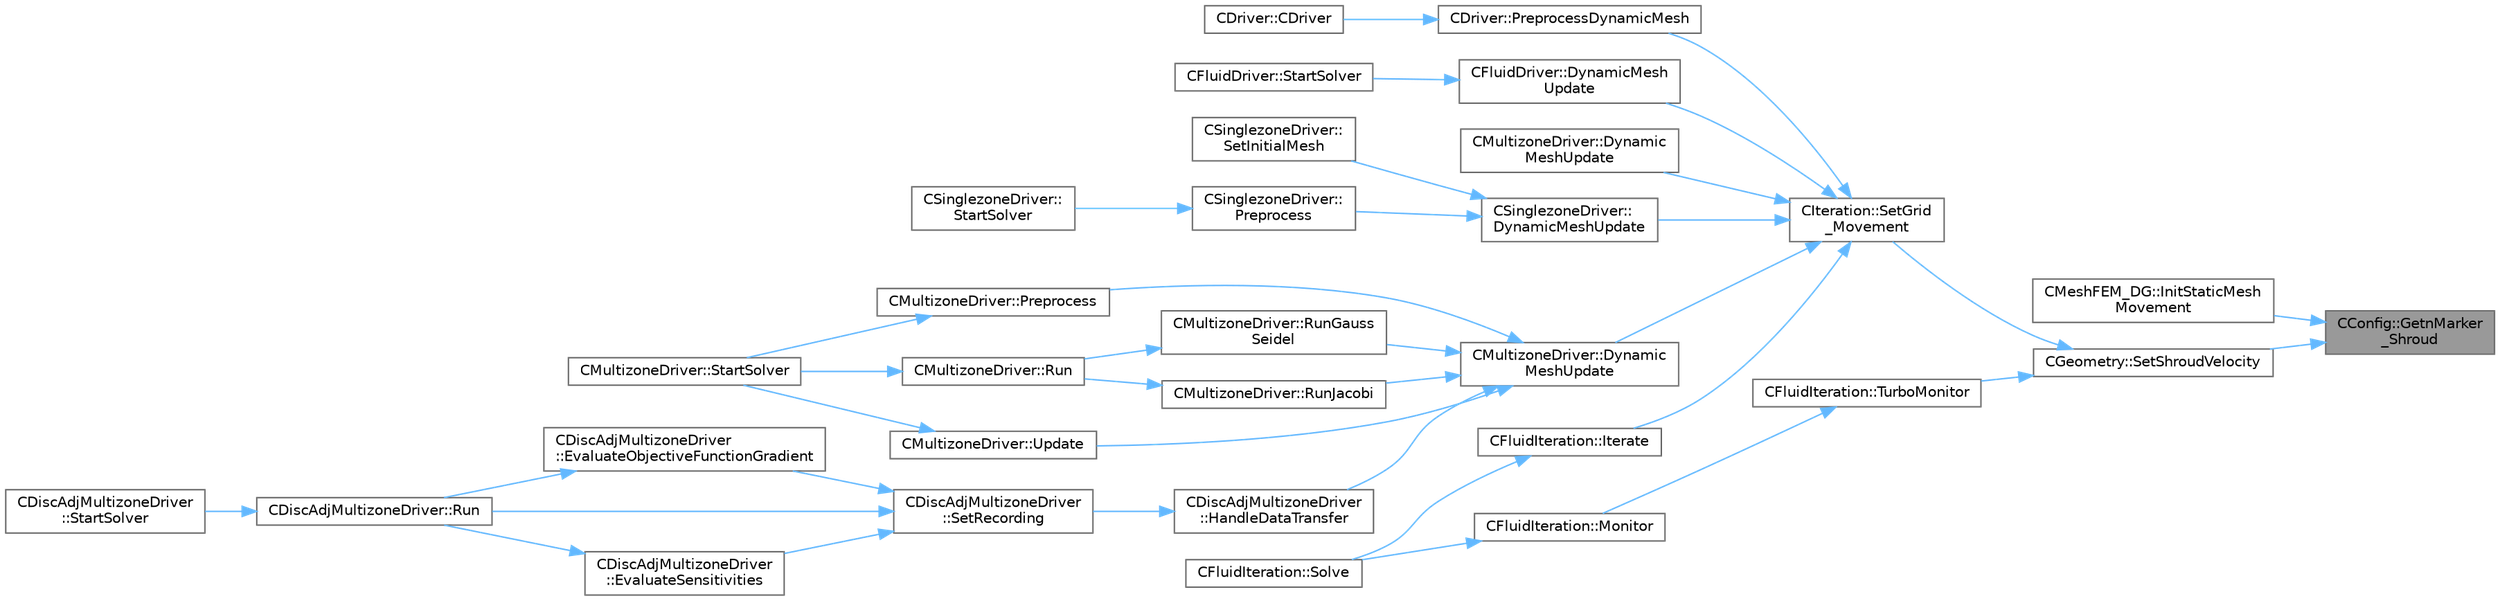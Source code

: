 digraph "CConfig::GetnMarker_Shroud"
{
 // LATEX_PDF_SIZE
  bgcolor="transparent";
  edge [fontname=Helvetica,fontsize=10,labelfontname=Helvetica,labelfontsize=10];
  node [fontname=Helvetica,fontsize=10,shape=box,height=0.2,width=0.4];
  rankdir="RL";
  Node1 [id="Node000001",label="CConfig::GetnMarker\l_Shroud",height=0.2,width=0.4,color="gray40", fillcolor="grey60", style="filled", fontcolor="black",tooltip="Get number of shroud markers."];
  Node1 -> Node2 [id="edge1_Node000001_Node000002",dir="back",color="steelblue1",style="solid",tooltip=" "];
  Node2 [id="Node000002",label="CMeshFEM_DG::InitStaticMesh\lMovement",height=0.2,width=0.4,color="grey40", fillcolor="white", style="filled",URL="$classCMeshFEM__DG.html#aec63d62f051c8f95ab43deced962a53a",tooltip="Function to compute the grid velocities for static problems."];
  Node1 -> Node3 [id="edge2_Node000001_Node000003",dir="back",color="steelblue1",style="solid",tooltip=" "];
  Node3 [id="Node000003",label="CGeometry::SetShroudVelocity",height=0.2,width=0.4,color="grey40", fillcolor="white", style="filled",URL="$classCGeometry.html#a1be6afa2de8b9d2b65e48257f28d069b",tooltip="Set the rotational velocity of the points on the shroud markers to 0."];
  Node3 -> Node4 [id="edge3_Node000003_Node000004",dir="back",color="steelblue1",style="solid",tooltip=" "];
  Node4 [id="Node000004",label="CIteration::SetGrid\l_Movement",height=0.2,width=0.4,color="grey40", fillcolor="white", style="filled",URL="$classCIteration.html#a7b36785762f6b0c214569b185b858b6c",tooltip="Updates the positions and grid velocities for dynamic meshes between physical time steps."];
  Node4 -> Node5 [id="edge4_Node000004_Node000005",dir="back",color="steelblue1",style="solid",tooltip=" "];
  Node5 [id="Node000005",label="CFluidDriver::DynamicMesh\lUpdate",height=0.2,width=0.4,color="grey40", fillcolor="white", style="filled",URL="$classCFluidDriver.html#a169667db03c0f4e2511d23a8a29280f6",tooltip="Perform a dynamic mesh deformation, included grid velocity computation and the update of the multi-gr..."];
  Node5 -> Node6 [id="edge5_Node000005_Node000006",dir="back",color="steelblue1",style="solid",tooltip=" "];
  Node6 [id="Node000006",label="CFluidDriver::StartSolver",height=0.2,width=0.4,color="grey40", fillcolor="white", style="filled",URL="$classCFluidDriver.html#aa0139a1e26f43f0154854c9f99ded978",tooltip="Launch the computation for all zones and all physics."];
  Node4 -> Node7 [id="edge6_Node000004_Node000007",dir="back",color="steelblue1",style="solid",tooltip=" "];
  Node7 [id="Node000007",label="CMultizoneDriver::Dynamic\lMeshUpdate",height=0.2,width=0.4,color="grey40", fillcolor="white", style="filled",URL="$classCMultizoneDriver.html#a53ec5acb13bb0e897515e098b11b10ac",tooltip="Perform a dynamic mesh deformation, included grid velocity computation and the update of the multigri..."];
  Node4 -> Node8 [id="edge7_Node000004_Node000008",dir="back",color="steelblue1",style="solid",tooltip=" "];
  Node8 [id="Node000008",label="CSinglezoneDriver::\lDynamicMeshUpdate",height=0.2,width=0.4,color="grey40", fillcolor="white", style="filled",URL="$classCSinglezoneDriver.html#a2f88f82c3b958d60452d5513daf5c128",tooltip="Perform a dynamic mesh deformation, included grid velocity computation and the update of the multigri..."];
  Node8 -> Node9 [id="edge8_Node000008_Node000009",dir="back",color="steelblue1",style="solid",tooltip=" "];
  Node9 [id="Node000009",label="CSinglezoneDriver::\lPreprocess",height=0.2,width=0.4,color="grey40", fillcolor="white", style="filled",URL="$classCSinglezoneDriver.html#a0b2c8c9b257915d6b19d72014f3bb82a",tooltip="Preprocess the single-zone iteration."];
  Node9 -> Node10 [id="edge9_Node000009_Node000010",dir="back",color="steelblue1",style="solid",tooltip=" "];
  Node10 [id="Node000010",label="CSinglezoneDriver::\lStartSolver",height=0.2,width=0.4,color="grey40", fillcolor="white", style="filled",URL="$classCSinglezoneDriver.html#ac98c6acfe034381fb3b77c6753c4d734",tooltip="[Overload] Launch the computation for single-zone problems."];
  Node8 -> Node11 [id="edge10_Node000008_Node000011",dir="back",color="steelblue1",style="solid",tooltip=" "];
  Node11 [id="Node000011",label="CSinglezoneDriver::\lSetInitialMesh",height=0.2,width=0.4,color="grey40", fillcolor="white", style="filled",URL="$classCSinglezoneDriver.html#aec7315f833718d3f1ac6c2fb2b2a661b",tooltip="Perform a mesh deformation as initial condition."];
  Node4 -> Node12 [id="edge11_Node000004_Node000012",dir="back",color="steelblue1",style="solid",tooltip=" "];
  Node12 [id="Node000012",label="CMultizoneDriver::Dynamic\lMeshUpdate",height=0.2,width=0.4,color="grey40", fillcolor="white", style="filled",URL="$classCMultizoneDriver.html#a9369ae70a2e529fa81cef90c3857f1c7",tooltip="Perform a dynamic mesh deformation, including grid velocity computation and update of the multigrid s..."];
  Node12 -> Node13 [id="edge12_Node000012_Node000013",dir="back",color="steelblue1",style="solid",tooltip=" "];
  Node13 [id="Node000013",label="CDiscAdjMultizoneDriver\l::HandleDataTransfer",height=0.2,width=0.4,color="grey40", fillcolor="white", style="filled",URL="$classCDiscAdjMultizoneDriver.html#ab33de05a7a1f77dcf60014a4a35dd4f1",tooltip="Transfer data between zones and update grids when required."];
  Node13 -> Node14 [id="edge13_Node000013_Node000014",dir="back",color="steelblue1",style="solid",tooltip=" "];
  Node14 [id="Node000014",label="CDiscAdjMultizoneDriver\l::SetRecording",height=0.2,width=0.4,color="grey40", fillcolor="white", style="filled",URL="$classCDiscAdjMultizoneDriver.html#a6858d2798084ac58973760b98cbc268d",tooltip="Record one iteration of the primal problem within each zone."];
  Node14 -> Node15 [id="edge14_Node000014_Node000015",dir="back",color="steelblue1",style="solid",tooltip=" "];
  Node15 [id="Node000015",label="CDiscAdjMultizoneDriver\l::EvaluateObjectiveFunctionGradient",height=0.2,width=0.4,color="grey40", fillcolor="white", style="filled",URL="$classCDiscAdjMultizoneDriver.html#a7a644ee8fc2141f2083b91afd2cab856",tooltip="Evaluate the gradient of the objective function and add to \"External\"."];
  Node15 -> Node16 [id="edge15_Node000015_Node000016",dir="back",color="steelblue1",style="solid",tooltip=" "];
  Node16 [id="Node000016",label="CDiscAdjMultizoneDriver::Run",height=0.2,width=0.4,color="grey40", fillcolor="white", style="filled",URL="$classCDiscAdjMultizoneDriver.html#af996aecdb6d20aa4fc81c9b67295abf5",tooltip="[Overload] Run an discrete adjoint update of all solvers within multiple zones."];
  Node16 -> Node17 [id="edge16_Node000016_Node000017",dir="back",color="steelblue1",style="solid",tooltip=" "];
  Node17 [id="Node000017",label="CDiscAdjMultizoneDriver\l::StartSolver",height=0.2,width=0.4,color="grey40", fillcolor="white", style="filled",URL="$classCDiscAdjMultizoneDriver.html#a75de0a1a482ceeed4301a384f1515092",tooltip="[Overload] Launch the computation for discrete adjoint multizone problems."];
  Node14 -> Node18 [id="edge17_Node000014_Node000018",dir="back",color="steelblue1",style="solid",tooltip=" "];
  Node18 [id="Node000018",label="CDiscAdjMultizoneDriver\l::EvaluateSensitivities",height=0.2,width=0.4,color="grey40", fillcolor="white", style="filled",URL="$classCDiscAdjMultizoneDriver.html#a9d998fae109427a1061069800ad931c3",tooltip="Evaluate sensitivites for the current adjoint solution and output files."];
  Node18 -> Node16 [id="edge18_Node000018_Node000016",dir="back",color="steelblue1",style="solid",tooltip=" "];
  Node14 -> Node16 [id="edge19_Node000014_Node000016",dir="back",color="steelblue1",style="solid",tooltip=" "];
  Node12 -> Node19 [id="edge20_Node000012_Node000019",dir="back",color="steelblue1",style="solid",tooltip=" "];
  Node19 [id="Node000019",label="CMultizoneDriver::Preprocess",height=0.2,width=0.4,color="grey40", fillcolor="white", style="filled",URL="$classCMultizoneDriver.html#a92c39c3bdad3f83c17e7bdf8acbfe0f7",tooltip="Preprocess the multizone iteration."];
  Node19 -> Node20 [id="edge21_Node000019_Node000020",dir="back",color="steelblue1",style="solid",tooltip=" "];
  Node20 [id="Node000020",label="CMultizoneDriver::StartSolver",height=0.2,width=0.4,color="grey40", fillcolor="white", style="filled",URL="$classCMultizoneDriver.html#a48545e4827cc34298f792995e06d90dd",tooltip="[Overload] Launch the computation for multizone problems."];
  Node12 -> Node21 [id="edge22_Node000012_Node000021",dir="back",color="steelblue1",style="solid",tooltip=" "];
  Node21 [id="Node000021",label="CMultizoneDriver::RunGauss\lSeidel",height=0.2,width=0.4,color="grey40", fillcolor="white", style="filled",URL="$classCMultizoneDriver.html#a264bb90660193f4c197a3b64df8ccb22",tooltip="Run a Block Gauss-Seidel iteration in all physical zones."];
  Node21 -> Node22 [id="edge23_Node000021_Node000022",dir="back",color="steelblue1",style="solid",tooltip=" "];
  Node22 [id="Node000022",label="CMultizoneDriver::Run",height=0.2,width=0.4,color="grey40", fillcolor="white", style="filled",URL="$classCMultizoneDriver.html#abe9df84668f2019fb5e1921752994dea",tooltip="Solves one time iteration."];
  Node22 -> Node20 [id="edge24_Node000022_Node000020",dir="back",color="steelblue1",style="solid",tooltip=" "];
  Node12 -> Node23 [id="edge25_Node000012_Node000023",dir="back",color="steelblue1",style="solid",tooltip=" "];
  Node23 [id="Node000023",label="CMultizoneDriver::RunJacobi",height=0.2,width=0.4,color="grey40", fillcolor="white", style="filled",URL="$classCMultizoneDriver.html#a6a3c67903b810b5cd8c392691ff2e86e",tooltip="Run a Block-Jacobi iteration in all physical zones."];
  Node23 -> Node22 [id="edge26_Node000023_Node000022",dir="back",color="steelblue1",style="solid",tooltip=" "];
  Node12 -> Node24 [id="edge27_Node000012_Node000024",dir="back",color="steelblue1",style="solid",tooltip=" "];
  Node24 [id="Node000024",label="CMultizoneDriver::Update",height=0.2,width=0.4,color="grey40", fillcolor="white", style="filled",URL="$classCMultizoneDriver.html#a0bb9caf0b5fea8d01e714577b0974466",tooltip="Update the dual-time solution within multiple zones."];
  Node24 -> Node20 [id="edge28_Node000024_Node000020",dir="back",color="steelblue1",style="solid",tooltip=" "];
  Node4 -> Node25 [id="edge29_Node000004_Node000025",dir="back",color="steelblue1",style="solid",tooltip=" "];
  Node25 [id="Node000025",label="CFluidIteration::Iterate",height=0.2,width=0.4,color="grey40", fillcolor="white", style="filled",URL="$classCFluidIteration.html#a9ce0d8765aff42207afcd2c9ab6f71d8",tooltip="Perform a single iteration of the fluid system."];
  Node25 -> Node26 [id="edge30_Node000025_Node000026",dir="back",color="steelblue1",style="solid",tooltip=" "];
  Node26 [id="Node000026",label="CFluidIteration::Solve",height=0.2,width=0.4,color="grey40", fillcolor="white", style="filled",URL="$classCFluidIteration.html#ae4c454356af70246063fdcba4accb068",tooltip="Iterate the fluid system for a number of Inner_Iter iterations."];
  Node4 -> Node27 [id="edge31_Node000004_Node000027",dir="back",color="steelblue1",style="solid",tooltip=" "];
  Node27 [id="Node000027",label="CDriver::PreprocessDynamicMesh",height=0.2,width=0.4,color="grey40", fillcolor="white", style="filled",URL="$classCDriver.html#a1c1a52f57d73376cd2e95e730274a6ae",tooltip="GridMovement_Preprocessing."];
  Node27 -> Node28 [id="edge32_Node000027_Node000028",dir="back",color="steelblue1",style="solid",tooltip=" "];
  Node28 [id="Node000028",label="CDriver::CDriver",height=0.2,width=0.4,color="grey40", fillcolor="white", style="filled",URL="$classCDriver.html#a3fca4a013a6efa9bbb38fe78a86b5f3d",tooltip="Constructor of the class."];
  Node3 -> Node29 [id="edge33_Node000003_Node000029",dir="back",color="steelblue1",style="solid",tooltip=" "];
  Node29 [id="Node000029",label="CFluidIteration::TurboMonitor",height=0.2,width=0.4,color="grey40", fillcolor="white", style="filled",URL="$classCFluidIteration.html#ab601b7113f580f239890502bc4bb2aad",tooltip="Monitors turbo computation (pressure and turbo ramps)."];
  Node29 -> Node30 [id="edge34_Node000029_Node000030",dir="back",color="steelblue1",style="solid",tooltip=" "];
  Node30 [id="Node000030",label="CFluidIteration::Monitor",height=0.2,width=0.4,color="grey40", fillcolor="white", style="filled",URL="$classCFluidIteration.html#a65a5e3091a587996d2edf4c415a241f6",tooltip="Monitors the convergence and other metrics for the fluid system."];
  Node30 -> Node26 [id="edge35_Node000030_Node000026",dir="back",color="steelblue1",style="solid",tooltip=" "];
}
